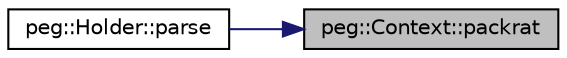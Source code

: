 digraph "peg::Context::packrat"
{
 // LATEX_PDF_SIZE
  edge [fontname="Helvetica",fontsize="10",labelfontname="Helvetica",labelfontsize="10"];
  node [fontname="Helvetica",fontsize="10",shape=record];
  rankdir="RL";
  Node1 [label="peg::Context::packrat",height=0.2,width=0.4,color="black", fillcolor="grey75", style="filled", fontcolor="black",tooltip=" "];
  Node1 -> Node2 [dir="back",color="midnightblue",fontsize="10",style="solid",fontname="Helvetica"];
  Node2 [label="peg::Holder::parse",height=0.2,width=0.4,color="black", fillcolor="white", style="filled",URL="$classpeg_1_1Holder.html#a42fb3248506eaafd28fc349455675466",tooltip=" "];
}
